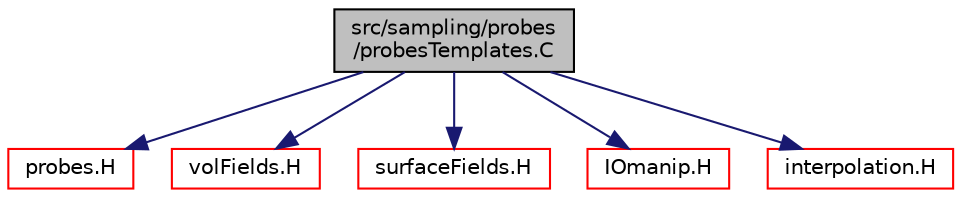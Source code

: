 digraph "src/sampling/probes/probesTemplates.C"
{
  bgcolor="transparent";
  edge [fontname="Helvetica",fontsize="10",labelfontname="Helvetica",labelfontsize="10"];
  node [fontname="Helvetica",fontsize="10",shape=record];
  Node0 [label="src/sampling/probes\l/probesTemplates.C",height=0.2,width=0.4,color="black", fillcolor="grey75", style="filled", fontcolor="black"];
  Node0 -> Node1 [color="midnightblue",fontsize="10",style="solid",fontname="Helvetica"];
  Node1 [label="probes.H",height=0.2,width=0.4,color="red",URL="$a14954.html"];
  Node0 -> Node291 [color="midnightblue",fontsize="10",style="solid",fontname="Helvetica"];
  Node291 [label="volFields.H",height=0.2,width=0.4,color="red",URL="$a02912.html"];
  Node0 -> Node323 [color="midnightblue",fontsize="10",style="solid",fontname="Helvetica"];
  Node323 [label="surfaceFields.H",height=0.2,width=0.4,color="red",URL="$a02897.html",tooltip="Foam::surfaceFields. "];
  Node0 -> Node329 [color="midnightblue",fontsize="10",style="solid",fontname="Helvetica"];
  Node329 [label="IOmanip.H",height=0.2,width=0.4,color="red",URL="$a09806.html",tooltip="Istream and Ostream manipulators taking arguments. "];
  Node0 -> Node330 [color="midnightblue",fontsize="10",style="solid",fontname="Helvetica"];
  Node330 [label="interpolation.H",height=0.2,width=0.4,color="red",URL="$a03953.html"];
}
